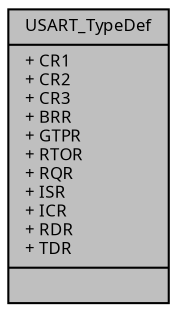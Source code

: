 digraph "USART_TypeDef"
{
  edge [fontname="Sans",fontsize="8",labelfontname="Sans",labelfontsize="8"];
  node [fontname="Sans",fontsize="8",shape=record];
  Node1 [label="{USART_TypeDef\n|+ CR1\l+ CR2\l+ CR3\l+ BRR\l+ GTPR\l+ RTOR\l+ RQR\l+ ISR\l+ ICR\l+ RDR\l+ TDR\l|}",height=0.2,width=0.4,color="black", fillcolor="grey75", style="filled", fontcolor="black"];
}
